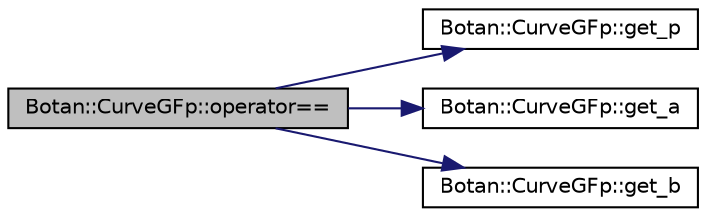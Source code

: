 digraph "Botan::CurveGFp::operator=="
{
  edge [fontname="Helvetica",fontsize="10",labelfontname="Helvetica",labelfontsize="10"];
  node [fontname="Helvetica",fontsize="10",shape=record];
  rankdir="LR";
  Node13 [label="Botan::CurveGFp::operator==",height=0.2,width=0.4,color="black", fillcolor="grey75", style="filled", fontcolor="black"];
  Node13 -> Node14 [color="midnightblue",fontsize="10",style="solid",fontname="Helvetica"];
  Node14 [label="Botan::CurveGFp::get_p",height=0.2,width=0.4,color="black", fillcolor="white", style="filled",URL="$class_botan_1_1_curve_g_fp.html#ae2fbbaf2290f610c23719a395e935f1e"];
  Node13 -> Node15 [color="midnightblue",fontsize="10",style="solid",fontname="Helvetica"];
  Node15 [label="Botan::CurveGFp::get_a",height=0.2,width=0.4,color="black", fillcolor="white", style="filled",URL="$class_botan_1_1_curve_g_fp.html#a20794afb1e795f6c571bf535a875f588"];
  Node13 -> Node16 [color="midnightblue",fontsize="10",style="solid",fontname="Helvetica"];
  Node16 [label="Botan::CurveGFp::get_b",height=0.2,width=0.4,color="black", fillcolor="white", style="filled",URL="$class_botan_1_1_curve_g_fp.html#ac5dfeca3af6f79d62334b1efd5392764"];
}

